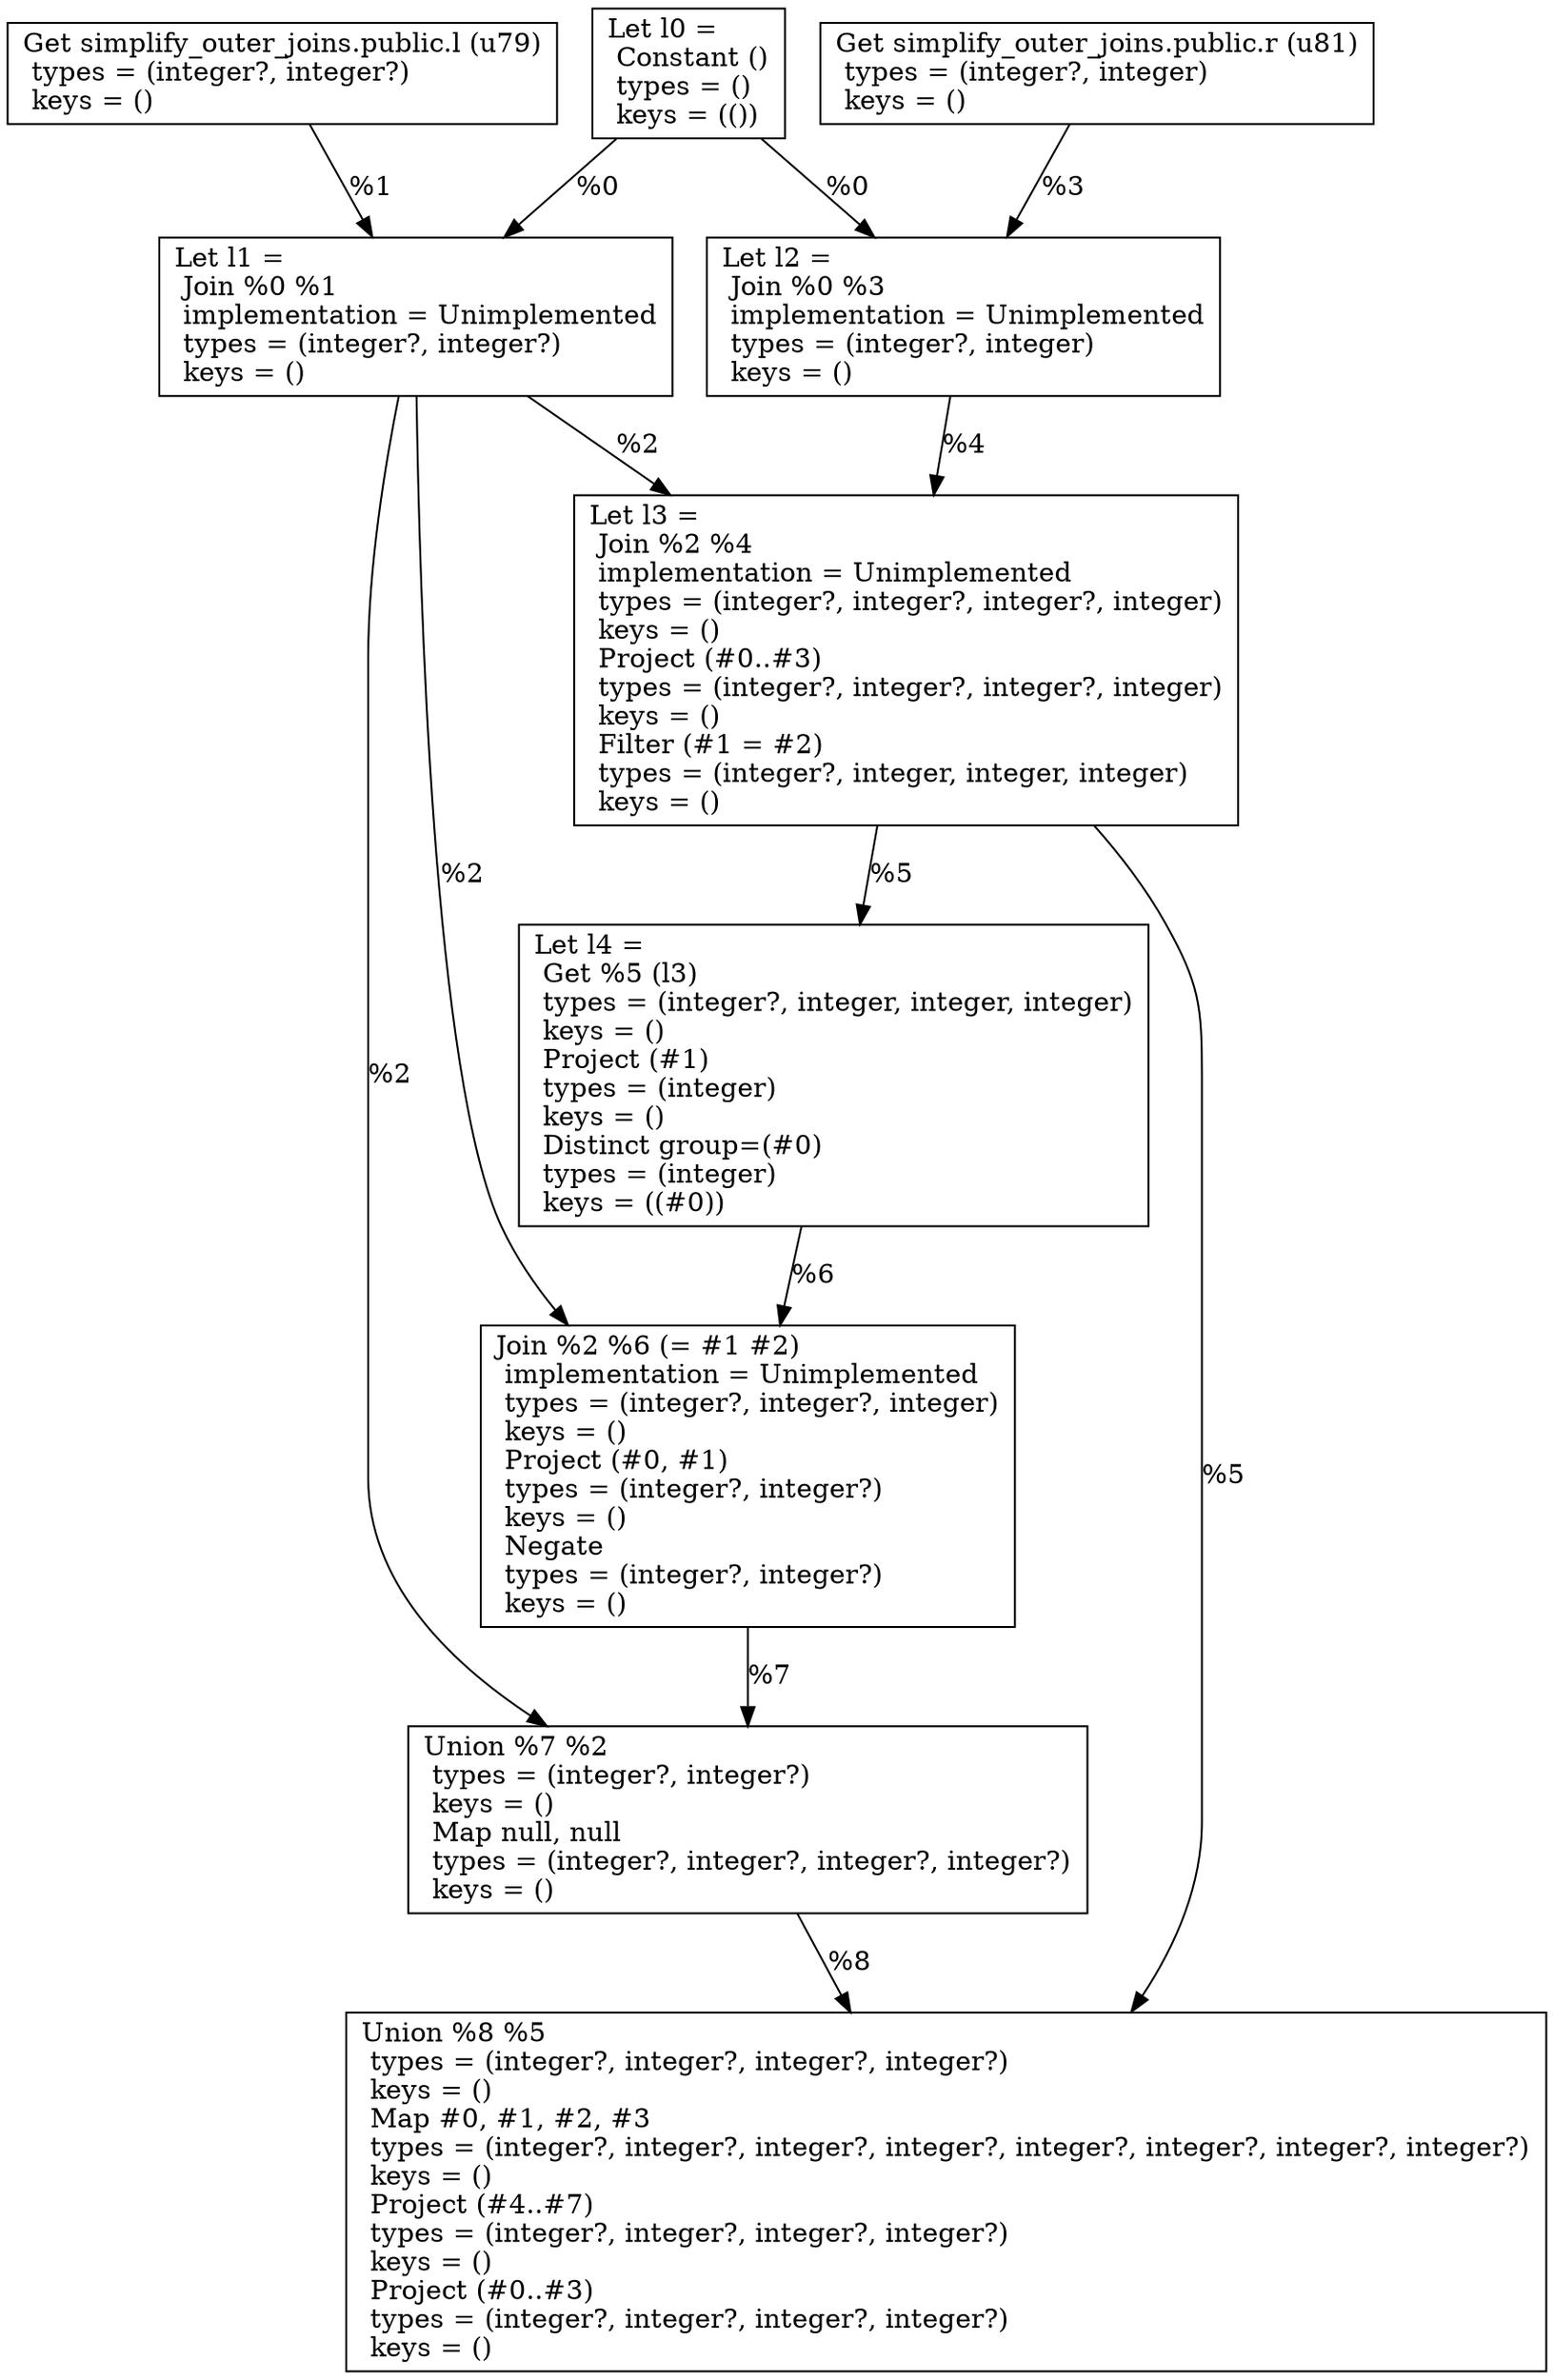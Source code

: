 digraph G {
    node0 [shape = record, label="Let l0 =\l Constant ()\l  types = ()\l  keys = (())\l"]
    node1 [shape = record, label=" Get simplify_outer_joins.public.l (u79)\l  types = (integer?, integer?)\l  keys = ()\l"]
    node2 [shape = record, label="Let l1 =\l Join %0 %1\l  implementation = Unimplemented\l  types = (integer?, integer?)\l  keys = ()\l"]
    node3 [shape = record, label=" Get simplify_outer_joins.public.r (u81)\l  types = (integer?, integer)\l  keys = ()\l"]
    node4 [shape = record, label="Let l2 =\l Join %0 %3\l  implementation = Unimplemented\l  types = (integer?, integer)\l  keys = ()\l"]
    node5 [shape = record, label="Let l3 =\l Join %2 %4\l  implementation = Unimplemented\l  types = (integer?, integer?, integer?, integer)\l  keys = ()\l Project (#0..#3)\l  types = (integer?, integer?, integer?, integer)\l  keys = ()\l Filter (#1 = #2)\l  types = (integer?, integer, integer, integer)\l  keys = ()\l"]
    node6 [shape = record, label="Let l4 =\l Get %5 (l3)\l  types = (integer?, integer, integer, integer)\l  keys = ()\l Project (#1)\l  types = (integer)\l  keys = ()\l Distinct group=(#0)\l  types = (integer)\l  keys = ((#0))\l"]
    node7 [shape = record, label=" Join %2 %6 (= #1 #2)\l  implementation = Unimplemented\l  types = (integer?, integer?, integer)\l  keys = ()\l Project (#0, #1)\l  types = (integer?, integer?)\l  keys = ()\l Negate\l  types = (integer?, integer?)\l  keys = ()\l"]
    node8 [shape = record, label=" Union %7 %2\l  types = (integer?, integer?)\l  keys = ()\l Map null, null\l  types = (integer?, integer?, integer?, integer?)\l  keys = ()\l"]
    node9 [shape = record, label=" Union %8 %5\l  types = (integer?, integer?, integer?, integer?)\l  keys = ()\l Map #0, #1, #2, #3\l  types = (integer?, integer?, integer?, integer?, integer?, integer?, integer?, integer?)\l  keys = ()\l Project (#4..#7)\l  types = (integer?, integer?, integer?, integer?)\l  keys = ()\l Project (#0..#3)\l  types = (integer?, integer?, integer?, integer?)\l  keys = ()\l"]
    node2 -> node7 [label = "%2\l"]
    node0 -> node4 [label = "%0\l"]
    node8 -> node9 [label = "%8\l"]
    node3 -> node4 [label = "%3\l"]
    node6 -> node7 [label = "%6\l"]
    node5 -> node9 [label = "%5\l"]
    node1 -> node2 [label = "%1\l"]
    node2 -> node8 [label = "%2\l"]
    node0 -> node2 [label = "%0\l"]
    node7 -> node8 [label = "%7\l"]
    node4 -> node5 [label = "%4\l"]
    node2 -> node5 [label = "%2\l"]
    node5 -> node6 [label = "%5\l"]
}
